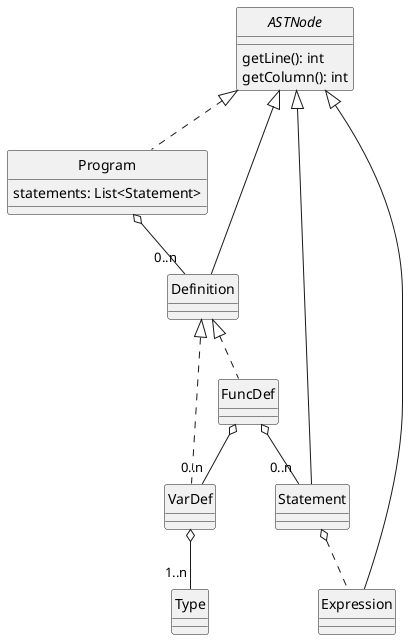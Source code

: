 @startuml Program
skinparam style strictuml
skinparam monochrome true


interface ASTNode {
    getLine(): int
    getColumn(): int
}

class Program {
    statements: List<Statement>
}

class Statement

class Expression

class Definition

class VarDef

class FuncDef

class Type

ASTNode <|.. Program
ASTNode <|-- Statement
ASTNode <|-- Expression
ASTNode <|-- Definition
Program o-- "0..n" Definition
Statement o.. Expression
Definition <|.. VarDef
Definition <|.. FuncDef
FuncDef o-- "0..n" Statement
FuncDef o-- "0..n" VarDef
VarDef o-- "1..n" Type

@enduml
